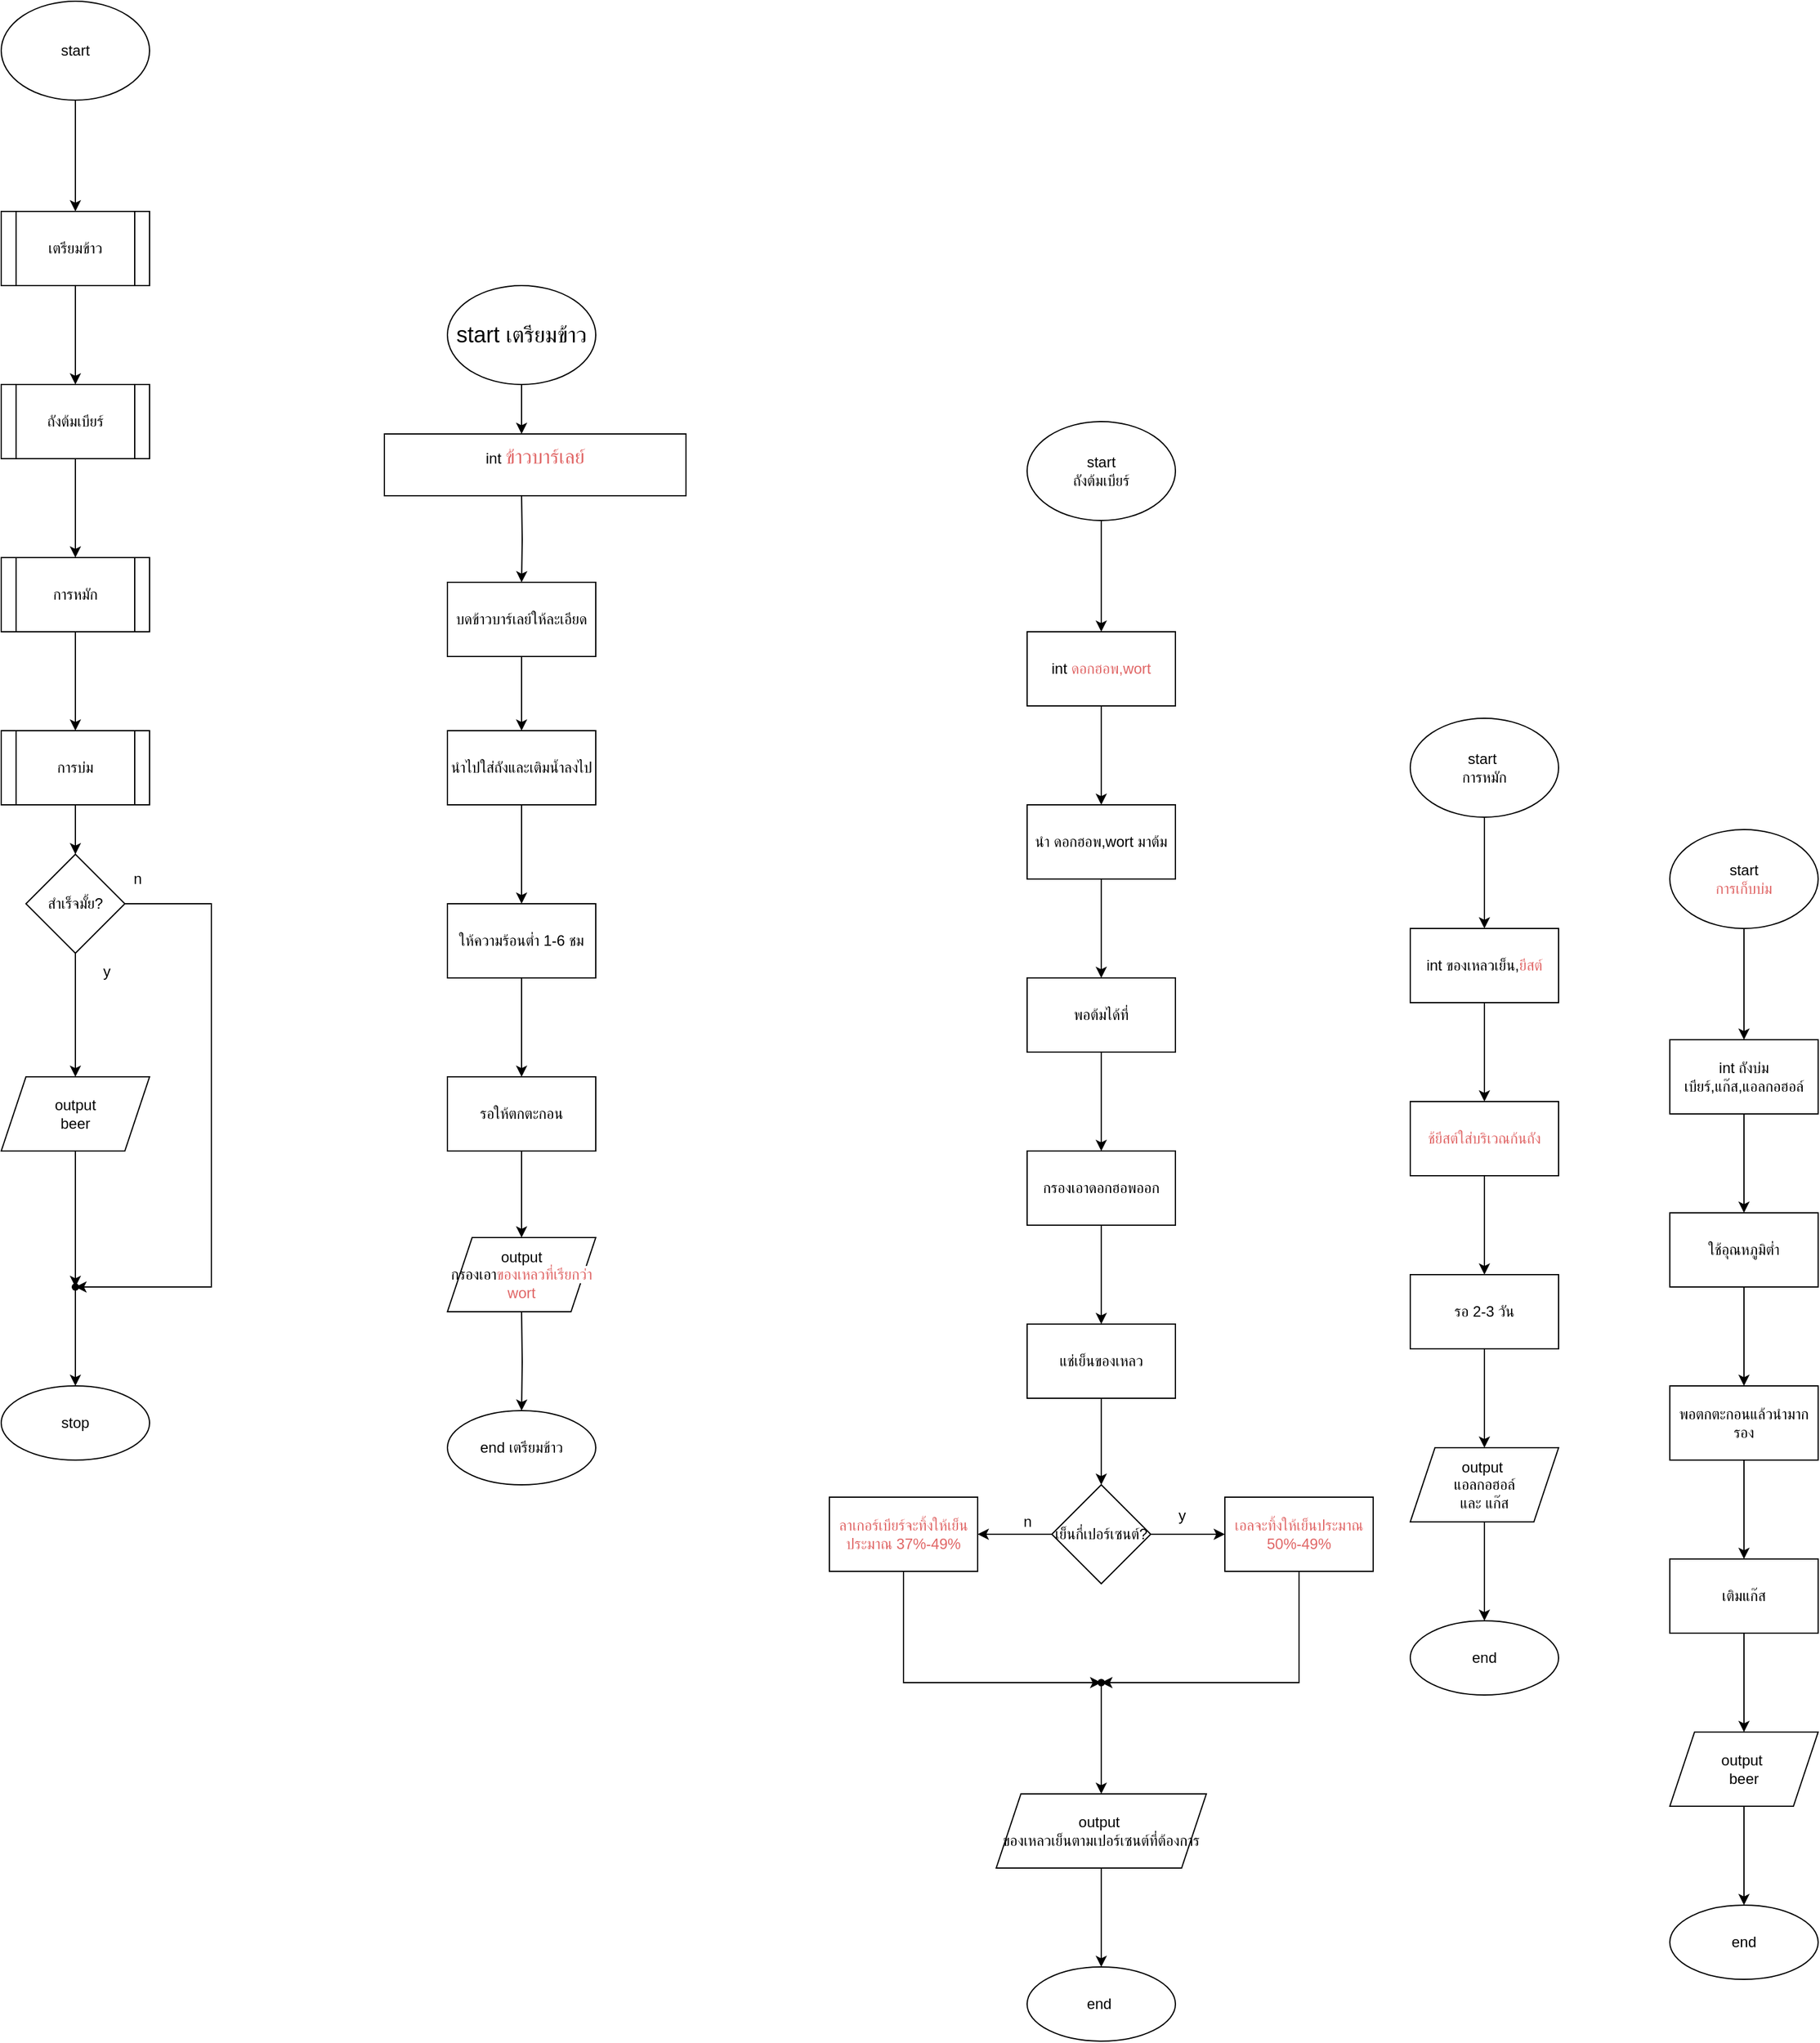 <mxfile version="20.3.0" type="device"><diagram id="0XZuw9n4uq7sbn27b2ua" name="Page-1"><mxGraphModel dx="887" dy="444" grid="1" gridSize="10" guides="1" tooltips="1" connect="1" arrows="1" fold="1" page="1" pageScale="1" pageWidth="827" pageHeight="1169" math="0" shadow="0"><root><mxCell id="0"/><mxCell id="1" parent="0"/><mxCell id="-vUtQJEdz1qqt-KuiMEo-3" value="" style="edgeStyle=orthogonalEdgeStyle;rounded=0;orthogonalLoop=1;jettySize=auto;html=1;fontSize=18;" edge="1" parent="1" source="-vUtQJEdz1qqt-KuiMEo-1"><mxGeometry relative="1" as="geometry"><mxPoint x="751" y="520" as="targetPoint"/></mxGeometry></mxCell><mxCell id="-vUtQJEdz1qqt-KuiMEo-1" value="&lt;font style=&quot;font-size: 18px;&quot;&gt;start เตรียมข้าว&lt;/font&gt;" style="ellipse;whiteSpace=wrap;html=1;" vertex="1" parent="1"><mxGeometry x="691" y="400" width="120" height="80" as="geometry"/></mxCell><mxCell id="-vUtQJEdz1qqt-KuiMEo-5" value="" style="edgeStyle=orthogonalEdgeStyle;rounded=0;orthogonalLoop=1;jettySize=auto;html=1;fontSize=18;" edge="1" parent="1" target="-vUtQJEdz1qqt-KuiMEo-4"><mxGeometry relative="1" as="geometry"><mxPoint x="751" y="570" as="sourcePoint"/></mxGeometry></mxCell><mxCell id="-vUtQJEdz1qqt-KuiMEo-2" value="&lt;font style=&quot;font-size: 12px;&quot;&gt;int&amp;nbsp;&lt;/font&gt;&lt;span style=&quot;color: rgb(224, 102, 102); font-family: arial, sans-serif; text-align: left; background-color: rgb(255, 255, 255);&quot;&gt;&lt;font size=&quot;3&quot;&gt;ข้าวบาร์เลย์&lt;br&gt;&lt;/font&gt;&lt;br&gt;&lt;/span&gt;" style="whiteSpace=wrap;html=1;" vertex="1" parent="1"><mxGeometry x="640" y="520" width="244" height="50" as="geometry"/></mxCell><mxCell id="-vUtQJEdz1qqt-KuiMEo-7" value="" style="edgeStyle=orthogonalEdgeStyle;rounded=0;orthogonalLoop=1;jettySize=auto;html=1;fontSize=18;" edge="1" parent="1" source="-vUtQJEdz1qqt-KuiMEo-4" target="-vUtQJEdz1qqt-KuiMEo-6"><mxGeometry relative="1" as="geometry"/></mxCell><mxCell id="-vUtQJEdz1qqt-KuiMEo-4" value="บดข้าวบาร์เลย์ให้ละเอียด" style="whiteSpace=wrap;html=1;" vertex="1" parent="1"><mxGeometry x="691" y="640" width="120" height="60" as="geometry"/></mxCell><mxCell id="-vUtQJEdz1qqt-KuiMEo-9" value="" style="edgeStyle=orthogonalEdgeStyle;rounded=0;orthogonalLoop=1;jettySize=auto;html=1;fontSize=18;" edge="1" parent="1" source="-vUtQJEdz1qqt-KuiMEo-6" target="-vUtQJEdz1qqt-KuiMEo-8"><mxGeometry relative="1" as="geometry"/></mxCell><mxCell id="-vUtQJEdz1qqt-KuiMEo-6" value="นำไปใส่ถังและเติมน้ำลงไป" style="whiteSpace=wrap;html=1;" vertex="1" parent="1"><mxGeometry x="691" y="760" width="120" height="60" as="geometry"/></mxCell><mxCell id="-vUtQJEdz1qqt-KuiMEo-11" value="" style="edgeStyle=orthogonalEdgeStyle;rounded=0;orthogonalLoop=1;jettySize=auto;html=1;fontSize=18;" edge="1" parent="1" source="-vUtQJEdz1qqt-KuiMEo-8" target="-vUtQJEdz1qqt-KuiMEo-10"><mxGeometry relative="1" as="geometry"/></mxCell><mxCell id="-vUtQJEdz1qqt-KuiMEo-8" value="ให้ความร้อนต่ำ 1-6 ชม" style="whiteSpace=wrap;html=1;" vertex="1" parent="1"><mxGeometry x="691" y="900" width="120" height="60" as="geometry"/></mxCell><mxCell id="-vUtQJEdz1qqt-KuiMEo-13" value="" style="edgeStyle=orthogonalEdgeStyle;rounded=0;orthogonalLoop=1;jettySize=auto;html=1;fontSize=18;" edge="1" parent="1" source="-vUtQJEdz1qqt-KuiMEo-10"><mxGeometry relative="1" as="geometry"><mxPoint x="751" y="1170" as="targetPoint"/></mxGeometry></mxCell><mxCell id="-vUtQJEdz1qqt-KuiMEo-10" value="รอให้ตกตะกอน" style="whiteSpace=wrap;html=1;" vertex="1" parent="1"><mxGeometry x="691" y="1040" width="120" height="60" as="geometry"/></mxCell><mxCell id="-vUtQJEdz1qqt-KuiMEo-16" value="" style="edgeStyle=orthogonalEdgeStyle;rounded=0;orthogonalLoop=1;jettySize=auto;html=1;fontSize=12;" edge="1" parent="1" target="-vUtQJEdz1qqt-KuiMEo-15"><mxGeometry relative="1" as="geometry"><mxPoint x="751" y="1230" as="sourcePoint"/></mxGeometry></mxCell><mxCell id="-vUtQJEdz1qqt-KuiMEo-15" value="end เตรียมข้าว" style="ellipse;whiteSpace=wrap;html=1;" vertex="1" parent="1"><mxGeometry x="691" y="1310" width="120" height="60" as="geometry"/></mxCell><mxCell id="-vUtQJEdz1qqt-KuiMEo-19" value="" style="edgeStyle=orthogonalEdgeStyle;rounded=0;orthogonalLoop=1;jettySize=auto;html=1;fontSize=12;" edge="1" parent="1" source="-vUtQJEdz1qqt-KuiMEo-17" target="-vUtQJEdz1qqt-KuiMEo-18"><mxGeometry relative="1" as="geometry"/></mxCell><mxCell id="-vUtQJEdz1qqt-KuiMEo-17" value="start" style="ellipse;whiteSpace=wrap;html=1;fontSize=12;" vertex="1" parent="1"><mxGeometry x="330" y="170" width="120" height="80" as="geometry"/></mxCell><mxCell id="-vUtQJEdz1qqt-KuiMEo-22" value="" style="edgeStyle=orthogonalEdgeStyle;rounded=0;orthogonalLoop=1;jettySize=auto;html=1;fontSize=12;" edge="1" parent="1" source="-vUtQJEdz1qqt-KuiMEo-18" target="-vUtQJEdz1qqt-KuiMEo-21"><mxGeometry relative="1" as="geometry"/></mxCell><mxCell id="-vUtQJEdz1qqt-KuiMEo-18" value="เตรียมข้าว" style="shape=process;whiteSpace=wrap;html=1;backgroundOutline=1;" vertex="1" parent="1"><mxGeometry x="330" y="340" width="120" height="60" as="geometry"/></mxCell><mxCell id="-vUtQJEdz1qqt-KuiMEo-20" value="output&lt;br&gt;กรองเอา&lt;span style=&quot;color: rgb(224, 102, 102); font-family: arial, sans-serif; text-align: left; background-color: rgb(255, 255, 255);&quot;&gt;ของเหลวที่เรียกว่า wort&lt;/span&gt;" style="shape=parallelogram;perimeter=parallelogramPerimeter;whiteSpace=wrap;html=1;fixedSize=1;fontSize=12;" vertex="1" parent="1"><mxGeometry x="691" y="1170" width="120" height="60" as="geometry"/></mxCell><mxCell id="-vUtQJEdz1qqt-KuiMEo-24" value="" style="edgeStyle=orthogonalEdgeStyle;rounded=0;orthogonalLoop=1;jettySize=auto;html=1;fontSize=12;" edge="1" parent="1" source="-vUtQJEdz1qqt-KuiMEo-21" target="-vUtQJEdz1qqt-KuiMEo-23"><mxGeometry relative="1" as="geometry"/></mxCell><mxCell id="-vUtQJEdz1qqt-KuiMEo-21" value="ถังต้มเบียร์" style="shape=process;whiteSpace=wrap;html=1;backgroundOutline=1;" vertex="1" parent="1"><mxGeometry x="330" y="480" width="120" height="60" as="geometry"/></mxCell><mxCell id="-vUtQJEdz1qqt-KuiMEo-28" value="" style="edgeStyle=orthogonalEdgeStyle;rounded=0;orthogonalLoop=1;jettySize=auto;html=1;fontSize=12;" edge="1" parent="1" source="-vUtQJEdz1qqt-KuiMEo-23" target="-vUtQJEdz1qqt-KuiMEo-27"><mxGeometry relative="1" as="geometry"/></mxCell><mxCell id="-vUtQJEdz1qqt-KuiMEo-23" value="การหมัก" style="shape=process;whiteSpace=wrap;html=1;backgroundOutline=1;" vertex="1" parent="1"><mxGeometry x="330" y="620" width="120" height="60" as="geometry"/></mxCell><mxCell id="-vUtQJEdz1qqt-KuiMEo-84" value="" style="edgeStyle=orthogonalEdgeStyle;rounded=0;orthogonalLoop=1;jettySize=auto;html=1;fontSize=12;" edge="1" parent="1" source="-vUtQJEdz1qqt-KuiMEo-27" target="-vUtQJEdz1qqt-KuiMEo-83"><mxGeometry relative="1" as="geometry"/></mxCell><mxCell id="-vUtQJEdz1qqt-KuiMEo-27" value="การบ่ม" style="shape=process;whiteSpace=wrap;html=1;backgroundOutline=1;" vertex="1" parent="1"><mxGeometry x="330" y="760" width="120" height="60" as="geometry"/></mxCell><mxCell id="-vUtQJEdz1qqt-KuiMEo-90" value="" style="edgeStyle=orthogonalEdgeStyle;rounded=0;orthogonalLoop=1;jettySize=auto;html=1;fontSize=12;" edge="1" parent="1" source="-vUtQJEdz1qqt-KuiMEo-29" target="-vUtQJEdz1qqt-KuiMEo-89"><mxGeometry relative="1" as="geometry"/></mxCell><mxCell id="-vUtQJEdz1qqt-KuiMEo-29" value="output&lt;br&gt;beer" style="shape=parallelogram;perimeter=parallelogramPerimeter;whiteSpace=wrap;html=1;fixedSize=1;" vertex="1" parent="1"><mxGeometry x="330" y="1040" width="120" height="60" as="geometry"/></mxCell><mxCell id="-vUtQJEdz1qqt-KuiMEo-31" value="stop" style="ellipse;whiteSpace=wrap;html=1;" vertex="1" parent="1"><mxGeometry x="330" y="1290" width="120" height="60" as="geometry"/></mxCell><mxCell id="-vUtQJEdz1qqt-KuiMEo-35" value="" style="edgeStyle=orthogonalEdgeStyle;rounded=0;orthogonalLoop=1;jettySize=auto;html=1;fontSize=12;" edge="1" parent="1" source="-vUtQJEdz1qqt-KuiMEo-33" target="-vUtQJEdz1qqt-KuiMEo-34"><mxGeometry relative="1" as="geometry"/></mxCell><mxCell id="-vUtQJEdz1qqt-KuiMEo-33" value="start&lt;br&gt;ถังต้มเบียร์" style="ellipse;whiteSpace=wrap;html=1;fontSize=12;" vertex="1" parent="1"><mxGeometry x="1160" y="510" width="120" height="80" as="geometry"/></mxCell><mxCell id="-vUtQJEdz1qqt-KuiMEo-37" value="" style="edgeStyle=orthogonalEdgeStyle;rounded=0;orthogonalLoop=1;jettySize=auto;html=1;fontSize=12;" edge="1" parent="1" source="-vUtQJEdz1qqt-KuiMEo-34" target="-vUtQJEdz1qqt-KuiMEo-36"><mxGeometry relative="1" as="geometry"/></mxCell><mxCell id="-vUtQJEdz1qqt-KuiMEo-34" value="&lt;font style=&quot;font-size: 12px;&quot;&gt;int&amp;nbsp;&lt;span style=&quot;color: rgb(224, 102, 102); font-family: arial, sans-serif; text-align: left; background-color: rgb(255, 255, 255);&quot;&gt;ดอกฮอพ,&lt;/span&gt;&lt;span style=&quot;color: rgb(224, 102, 102); font-family: arial, sans-serif; text-align: left; background-color: rgb(255, 255, 255);&quot;&gt;wort&lt;/span&gt;&lt;/font&gt;" style="whiteSpace=wrap;html=1;" vertex="1" parent="1"><mxGeometry x="1160" y="680" width="120" height="60" as="geometry"/></mxCell><mxCell id="-vUtQJEdz1qqt-KuiMEo-39" value="" style="edgeStyle=orthogonalEdgeStyle;rounded=0;orthogonalLoop=1;jettySize=auto;html=1;fontSize=12;" edge="1" parent="1" source="-vUtQJEdz1qqt-KuiMEo-36" target="-vUtQJEdz1qqt-KuiMEo-38"><mxGeometry relative="1" as="geometry"/></mxCell><mxCell id="-vUtQJEdz1qqt-KuiMEo-36" value="นำ ดอกฮอพ,wort มาต้ม" style="whiteSpace=wrap;html=1;" vertex="1" parent="1"><mxGeometry x="1160" y="820" width="120" height="60" as="geometry"/></mxCell><mxCell id="-vUtQJEdz1qqt-KuiMEo-41" value="" style="edgeStyle=orthogonalEdgeStyle;rounded=0;orthogonalLoop=1;jettySize=auto;html=1;fontSize=12;" edge="1" parent="1" source="-vUtQJEdz1qqt-KuiMEo-38" target="-vUtQJEdz1qqt-KuiMEo-40"><mxGeometry relative="1" as="geometry"/></mxCell><mxCell id="-vUtQJEdz1qqt-KuiMEo-38" value="พอต้มได้ที่" style="whiteSpace=wrap;html=1;" vertex="1" parent="1"><mxGeometry x="1160" y="960" width="120" height="60" as="geometry"/></mxCell><mxCell id="-vUtQJEdz1qqt-KuiMEo-43" value="" style="edgeStyle=orthogonalEdgeStyle;rounded=0;orthogonalLoop=1;jettySize=auto;html=1;fontSize=12;" edge="1" parent="1" source="-vUtQJEdz1qqt-KuiMEo-40" target="-vUtQJEdz1qqt-KuiMEo-42"><mxGeometry relative="1" as="geometry"/></mxCell><mxCell id="-vUtQJEdz1qqt-KuiMEo-40" value="กรองเอาดอกฮอพออก" style="whiteSpace=wrap;html=1;" vertex="1" parent="1"><mxGeometry x="1160" y="1100" width="120" height="60" as="geometry"/></mxCell><mxCell id="-vUtQJEdz1qqt-KuiMEo-45" value="" style="edgeStyle=orthogonalEdgeStyle;rounded=0;orthogonalLoop=1;jettySize=auto;html=1;fontSize=12;" edge="1" parent="1" source="-vUtQJEdz1qqt-KuiMEo-42" target="-vUtQJEdz1qqt-KuiMEo-44"><mxGeometry relative="1" as="geometry"/></mxCell><mxCell id="-vUtQJEdz1qqt-KuiMEo-42" value="แช่เย็นของเหลว" style="whiteSpace=wrap;html=1;" vertex="1" parent="1"><mxGeometry x="1160" y="1240" width="120" height="60" as="geometry"/></mxCell><mxCell id="-vUtQJEdz1qqt-KuiMEo-47" value="" style="edgeStyle=orthogonalEdgeStyle;rounded=0;orthogonalLoop=1;jettySize=auto;html=1;fontSize=12;" edge="1" parent="1" source="-vUtQJEdz1qqt-KuiMEo-44" target="-vUtQJEdz1qqt-KuiMEo-46"><mxGeometry relative="1" as="geometry"/></mxCell><mxCell id="-vUtQJEdz1qqt-KuiMEo-49" value="" style="edgeStyle=orthogonalEdgeStyle;rounded=0;orthogonalLoop=1;jettySize=auto;html=1;fontSize=12;" edge="1" parent="1" source="-vUtQJEdz1qqt-KuiMEo-44" target="-vUtQJEdz1qqt-KuiMEo-48"><mxGeometry relative="1" as="geometry"/></mxCell><mxCell id="-vUtQJEdz1qqt-KuiMEo-44" value="เย็นกี่เปอร์เซนต์?" style="rhombus;whiteSpace=wrap;html=1;" vertex="1" parent="1"><mxGeometry x="1180" y="1370" width="80" height="80" as="geometry"/></mxCell><mxCell id="-vUtQJEdz1qqt-KuiMEo-51" value="" style="edgeStyle=orthogonalEdgeStyle;rounded=0;orthogonalLoop=1;jettySize=auto;html=1;fontSize=12;" edge="1" parent="1" source="-vUtQJEdz1qqt-KuiMEo-46" target="-vUtQJEdz1qqt-KuiMEo-50"><mxGeometry relative="1" as="geometry"><Array as="points"><mxPoint x="1060" y="1530"/></Array></mxGeometry></mxCell><mxCell id="-vUtQJEdz1qqt-KuiMEo-46" value="&lt;span style=&quot;color: rgb(224, 102, 102); font-family: arial, sans-serif; text-align: left; background-color: rgb(255, 255, 255);&quot;&gt;&lt;font style=&quot;font-size: 12px;&quot;&gt;ลาเกอร์เบียร์จะทิ้งให้เย็นประมาณ 37%-49%&lt;/font&gt;&lt;/span&gt;" style="whiteSpace=wrap;html=1;" vertex="1" parent="1"><mxGeometry x="1000" y="1380" width="120" height="60" as="geometry"/></mxCell><mxCell id="-vUtQJEdz1qqt-KuiMEo-52" style="edgeStyle=orthogonalEdgeStyle;rounded=0;orthogonalLoop=1;jettySize=auto;html=1;fontSize=12;" edge="1" parent="1" source="-vUtQJEdz1qqt-KuiMEo-48" target="-vUtQJEdz1qqt-KuiMEo-50"><mxGeometry relative="1" as="geometry"><Array as="points"><mxPoint x="1380" y="1530"/></Array></mxGeometry></mxCell><mxCell id="-vUtQJEdz1qqt-KuiMEo-48" value="&lt;span style=&quot;color: rgb(224, 102, 102); font-family: arial, sans-serif; text-align: left; background-color: rgb(255, 255, 255);&quot;&gt;&lt;font style=&quot;font-size: 12px;&quot;&gt;เอลจะทิ้งให้เย็นประมาณ 50%-49%&lt;/font&gt;&lt;/span&gt;" style="whiteSpace=wrap;html=1;" vertex="1" parent="1"><mxGeometry x="1320" y="1380" width="120" height="60" as="geometry"/></mxCell><mxCell id="-vUtQJEdz1qqt-KuiMEo-54" value="" style="edgeStyle=orthogonalEdgeStyle;rounded=0;orthogonalLoop=1;jettySize=auto;html=1;fontSize=12;" edge="1" parent="1" source="-vUtQJEdz1qqt-KuiMEo-50" target="-vUtQJEdz1qqt-KuiMEo-53"><mxGeometry relative="1" as="geometry"/></mxCell><mxCell id="-vUtQJEdz1qqt-KuiMEo-50" value="" style="shape=waypoint;sketch=0;size=6;pointerEvents=1;points=[];fillColor=default;resizable=0;rotatable=0;perimeter=centerPerimeter;snapToPoint=1;" vertex="1" parent="1"><mxGeometry x="1200" y="1510" width="40" height="40" as="geometry"/></mxCell><mxCell id="-vUtQJEdz1qqt-KuiMEo-56" value="" style="edgeStyle=orthogonalEdgeStyle;rounded=0;orthogonalLoop=1;jettySize=auto;html=1;fontSize=12;" edge="1" parent="1" source="-vUtQJEdz1qqt-KuiMEo-53" target="-vUtQJEdz1qqt-KuiMEo-55"><mxGeometry relative="1" as="geometry"/></mxCell><mxCell id="-vUtQJEdz1qqt-KuiMEo-53" value="output&amp;nbsp;&lt;br&gt;ของเหลวเย็นตามเปอร์เซนต์ที่ต้องการ" style="shape=parallelogram;perimeter=parallelogramPerimeter;whiteSpace=wrap;html=1;fixedSize=1;sketch=0;" vertex="1" parent="1"><mxGeometry x="1135" y="1620" width="170" height="60" as="geometry"/></mxCell><mxCell id="-vUtQJEdz1qqt-KuiMEo-55" value="end&amp;nbsp;" style="ellipse;whiteSpace=wrap;html=1;sketch=0;" vertex="1" parent="1"><mxGeometry x="1160" y="1760" width="120" height="60" as="geometry"/></mxCell><mxCell id="-vUtQJEdz1qqt-KuiMEo-59" value="" style="edgeStyle=orthogonalEdgeStyle;rounded=0;orthogonalLoop=1;jettySize=auto;html=1;fontSize=12;" edge="1" parent="1" source="-vUtQJEdz1qqt-KuiMEo-57" target="-vUtQJEdz1qqt-KuiMEo-58"><mxGeometry relative="1" as="geometry"/></mxCell><mxCell id="-vUtQJEdz1qqt-KuiMEo-57" value="start&amp;nbsp;&lt;br&gt;การหมัก" style="ellipse;whiteSpace=wrap;html=1;fontSize=12;" vertex="1" parent="1"><mxGeometry x="1470" y="750" width="120" height="80" as="geometry"/></mxCell><mxCell id="-vUtQJEdz1qqt-KuiMEo-61" value="" style="edgeStyle=orthogonalEdgeStyle;rounded=0;orthogonalLoop=1;jettySize=auto;html=1;fontSize=12;" edge="1" parent="1" source="-vUtQJEdz1qqt-KuiMEo-58" target="-vUtQJEdz1qqt-KuiMEo-60"><mxGeometry relative="1" as="geometry"/></mxCell><mxCell id="-vUtQJEdz1qqt-KuiMEo-58" value="&lt;font style=&quot;font-size: 12px;&quot;&gt;int ของเหลวเย็น,&lt;span style=&quot;color: rgb(224, 102, 102); font-family: arial, sans-serif; text-align: left; background-color: rgb(255, 255, 255);&quot;&gt;ยีสต์&lt;/span&gt;&lt;/font&gt;" style="whiteSpace=wrap;html=1;" vertex="1" parent="1"><mxGeometry x="1470" y="920" width="120" height="60" as="geometry"/></mxCell><mxCell id="-vUtQJEdz1qqt-KuiMEo-63" value="" style="edgeStyle=orthogonalEdgeStyle;rounded=0;orthogonalLoop=1;jettySize=auto;html=1;fontSize=12;" edge="1" parent="1" source="-vUtQJEdz1qqt-KuiMEo-60" target="-vUtQJEdz1qqt-KuiMEo-62"><mxGeometry relative="1" as="geometry"/></mxCell><mxCell id="-vUtQJEdz1qqt-KuiMEo-60" value="&lt;span style=&quot;color: rgb(224, 102, 102); font-family: arial, sans-serif; text-align: left; background-color: rgb(255, 255, 255);&quot;&gt;&lt;font style=&quot;font-size: 12px;&quot;&gt;ช้ยีสต์ใส่บริเวณก้นถัง&lt;/font&gt;&lt;/span&gt;" style="whiteSpace=wrap;html=1;" vertex="1" parent="1"><mxGeometry x="1470" y="1060" width="120" height="60" as="geometry"/></mxCell><mxCell id="-vUtQJEdz1qqt-KuiMEo-65" value="" style="edgeStyle=orthogonalEdgeStyle;rounded=0;orthogonalLoop=1;jettySize=auto;html=1;fontSize=12;" edge="1" parent="1" source="-vUtQJEdz1qqt-KuiMEo-62" target="-vUtQJEdz1qqt-KuiMEo-64"><mxGeometry relative="1" as="geometry"/></mxCell><mxCell id="-vUtQJEdz1qqt-KuiMEo-62" value="รอ 2-3 วัน" style="whiteSpace=wrap;html=1;" vertex="1" parent="1"><mxGeometry x="1470" y="1200" width="120" height="60" as="geometry"/></mxCell><mxCell id="-vUtQJEdz1qqt-KuiMEo-67" value="" style="edgeStyle=orthogonalEdgeStyle;rounded=0;orthogonalLoop=1;jettySize=auto;html=1;fontSize=12;" edge="1" parent="1" source="-vUtQJEdz1qqt-KuiMEo-64" target="-vUtQJEdz1qqt-KuiMEo-66"><mxGeometry relative="1" as="geometry"/></mxCell><mxCell id="-vUtQJEdz1qqt-KuiMEo-64" value="output&amp;nbsp;&lt;br&gt;แอลกอฮอล์&lt;br&gt;และ แก๊ส" style="shape=parallelogram;perimeter=parallelogramPerimeter;whiteSpace=wrap;html=1;fixedSize=1;" vertex="1" parent="1"><mxGeometry x="1470" y="1340" width="120" height="60" as="geometry"/></mxCell><mxCell id="-vUtQJEdz1qqt-KuiMEo-66" value="end" style="ellipse;whiteSpace=wrap;html=1;" vertex="1" parent="1"><mxGeometry x="1470" y="1480" width="120" height="60" as="geometry"/></mxCell><mxCell id="-vUtQJEdz1qqt-KuiMEo-70" value="" style="edgeStyle=orthogonalEdgeStyle;rounded=0;orthogonalLoop=1;jettySize=auto;html=1;fontSize=12;" edge="1" parent="1" source="-vUtQJEdz1qqt-KuiMEo-68" target="-vUtQJEdz1qqt-KuiMEo-69"><mxGeometry relative="1" as="geometry"/></mxCell><mxCell id="-vUtQJEdz1qqt-KuiMEo-68" value="&lt;font style=&quot;font-size: 12px;&quot;&gt;start&lt;br&gt;&lt;span style=&quot;color: rgb(224, 102, 102); font-family: arial, sans-serif; text-align: left; background-color: rgb(255, 255, 255);&quot;&gt;การเก็บบ่ม&lt;/span&gt;&lt;/font&gt;" style="ellipse;whiteSpace=wrap;html=1;fontSize=12;" vertex="1" parent="1"><mxGeometry x="1680" y="840" width="120" height="80" as="geometry"/></mxCell><mxCell id="-vUtQJEdz1qqt-KuiMEo-72" value="" style="edgeStyle=orthogonalEdgeStyle;rounded=0;orthogonalLoop=1;jettySize=auto;html=1;fontSize=12;" edge="1" parent="1" source="-vUtQJEdz1qqt-KuiMEo-69" target="-vUtQJEdz1qqt-KuiMEo-71"><mxGeometry relative="1" as="geometry"/></mxCell><mxCell id="-vUtQJEdz1qqt-KuiMEo-69" value="int ถังบ่มเบียร์,แก๊ส,แอลกอฮอล์" style="whiteSpace=wrap;html=1;" vertex="1" parent="1"><mxGeometry x="1680" y="1010" width="120" height="60" as="geometry"/></mxCell><mxCell id="-vUtQJEdz1qqt-KuiMEo-74" value="" style="edgeStyle=orthogonalEdgeStyle;rounded=0;orthogonalLoop=1;jettySize=auto;html=1;fontSize=12;" edge="1" parent="1" source="-vUtQJEdz1qqt-KuiMEo-71" target="-vUtQJEdz1qqt-KuiMEo-73"><mxGeometry relative="1" as="geometry"/></mxCell><mxCell id="-vUtQJEdz1qqt-KuiMEo-71" value="ใช้อุณหภูมิต่ำ" style="whiteSpace=wrap;html=1;" vertex="1" parent="1"><mxGeometry x="1680" y="1150" width="120" height="60" as="geometry"/></mxCell><mxCell id="-vUtQJEdz1qqt-KuiMEo-76" value="" style="edgeStyle=orthogonalEdgeStyle;rounded=0;orthogonalLoop=1;jettySize=auto;html=1;fontSize=12;" edge="1" parent="1" source="-vUtQJEdz1qqt-KuiMEo-73" target="-vUtQJEdz1qqt-KuiMEo-75"><mxGeometry relative="1" as="geometry"/></mxCell><mxCell id="-vUtQJEdz1qqt-KuiMEo-73" value="พอตกตะกอนแล้วนำมากรอง" style="whiteSpace=wrap;html=1;" vertex="1" parent="1"><mxGeometry x="1680" y="1290" width="120" height="60" as="geometry"/></mxCell><mxCell id="-vUtQJEdz1qqt-KuiMEo-78" value="" style="edgeStyle=orthogonalEdgeStyle;rounded=0;orthogonalLoop=1;jettySize=auto;html=1;fontSize=12;" edge="1" parent="1" source="-vUtQJEdz1qqt-KuiMEo-75" target="-vUtQJEdz1qqt-KuiMEo-77"><mxGeometry relative="1" as="geometry"/></mxCell><mxCell id="-vUtQJEdz1qqt-KuiMEo-75" value="เติมแก๊ส" style="whiteSpace=wrap;html=1;" vertex="1" parent="1"><mxGeometry x="1680" y="1430" width="120" height="60" as="geometry"/></mxCell><mxCell id="-vUtQJEdz1qqt-KuiMEo-82" value="" style="edgeStyle=orthogonalEdgeStyle;rounded=0;orthogonalLoop=1;jettySize=auto;html=1;fontSize=12;" edge="1" parent="1" source="-vUtQJEdz1qqt-KuiMEo-77" target="-vUtQJEdz1qqt-KuiMEo-81"><mxGeometry relative="1" as="geometry"/></mxCell><mxCell id="-vUtQJEdz1qqt-KuiMEo-77" value="output&amp;nbsp;&lt;br&gt;beer" style="shape=parallelogram;perimeter=parallelogramPerimeter;whiteSpace=wrap;html=1;fixedSize=1;" vertex="1" parent="1"><mxGeometry x="1680" y="1570" width="120" height="60" as="geometry"/></mxCell><mxCell id="-vUtQJEdz1qqt-KuiMEo-81" value="end" style="ellipse;whiteSpace=wrap;html=1;" vertex="1" parent="1"><mxGeometry x="1680" y="1710" width="120" height="60" as="geometry"/></mxCell><mxCell id="-vUtQJEdz1qqt-KuiMEo-85" value="" style="edgeStyle=orthogonalEdgeStyle;rounded=0;orthogonalLoop=1;jettySize=auto;html=1;fontSize=12;" edge="1" parent="1" source="-vUtQJEdz1qqt-KuiMEo-83" target="-vUtQJEdz1qqt-KuiMEo-29"><mxGeometry relative="1" as="geometry"/></mxCell><mxCell id="-vUtQJEdz1qqt-KuiMEo-87" style="edgeStyle=orthogonalEdgeStyle;rounded=0;orthogonalLoop=1;jettySize=auto;html=1;fontSize=12;" edge="1" parent="1" source="-vUtQJEdz1qqt-KuiMEo-83" target="-vUtQJEdz1qqt-KuiMEo-89"><mxGeometry relative="1" as="geometry"><mxPoint x="500" y="1150" as="targetPoint"/><Array as="points"><mxPoint x="500" y="900"/><mxPoint x="500" y="1210"/></Array></mxGeometry></mxCell><mxCell id="-vUtQJEdz1qqt-KuiMEo-83" value="สำเร็จมั้ย?" style="rhombus;whiteSpace=wrap;html=1;fontSize=12;" vertex="1" parent="1"><mxGeometry x="350" y="860" width="80" height="80" as="geometry"/></mxCell><mxCell id="-vUtQJEdz1qqt-KuiMEo-86" value="y" style="text;html=1;align=center;verticalAlign=middle;resizable=0;points=[];autosize=1;strokeColor=none;fillColor=none;fontSize=12;" vertex="1" parent="1"><mxGeometry x="400" y="940" width="30" height="30" as="geometry"/></mxCell><mxCell id="-vUtQJEdz1qqt-KuiMEo-91" value="" style="edgeStyle=orthogonalEdgeStyle;rounded=0;orthogonalLoop=1;jettySize=auto;html=1;fontSize=12;" edge="1" parent="1" source="-vUtQJEdz1qqt-KuiMEo-89" target="-vUtQJEdz1qqt-KuiMEo-31"><mxGeometry relative="1" as="geometry"/></mxCell><mxCell id="-vUtQJEdz1qqt-KuiMEo-89" value="" style="shape=waypoint;sketch=0;size=6;pointerEvents=1;points=[];fillColor=default;resizable=0;rotatable=0;perimeter=centerPerimeter;snapToPoint=1;" vertex="1" parent="1"><mxGeometry x="370" y="1190" width="40" height="40" as="geometry"/></mxCell><mxCell id="-vUtQJEdz1qqt-KuiMEo-92" value="n" style="text;html=1;align=center;verticalAlign=middle;resizable=0;points=[];autosize=1;strokeColor=none;fillColor=none;fontSize=12;" vertex="1" parent="1"><mxGeometry x="425" y="865" width="30" height="30" as="geometry"/></mxCell><mxCell id="-vUtQJEdz1qqt-KuiMEo-93" value="n" style="text;html=1;align=center;verticalAlign=middle;resizable=0;points=[];autosize=1;strokeColor=none;fillColor=none;fontSize=12;" vertex="1" parent="1"><mxGeometry x="1145" y="1385" width="30" height="30" as="geometry"/></mxCell><mxCell id="-vUtQJEdz1qqt-KuiMEo-94" value="y" style="text;html=1;align=center;verticalAlign=middle;resizable=0;points=[];autosize=1;strokeColor=none;fillColor=none;fontSize=12;" vertex="1" parent="1"><mxGeometry x="1270" y="1380" width="30" height="30" as="geometry"/></mxCell></root></mxGraphModel></diagram></mxfile>